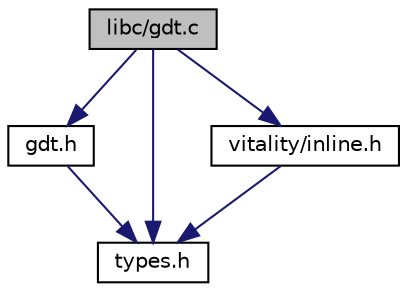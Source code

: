 digraph "libc/gdt.c"
{
  edge [fontname="Helvetica",fontsize="10",labelfontname="Helvetica",labelfontsize="10"];
  node [fontname="Helvetica",fontsize="10",shape=record];
  Node0 [label="libc/gdt.c",height=0.2,width=0.4,color="black", fillcolor="grey75", style="filled", fontcolor="black"];
  Node0 -> Node1 [color="midnightblue",fontsize="10",style="solid",fontname="Helvetica"];
  Node1 [label="gdt.h",height=0.2,width=0.4,color="black", fillcolor="white", style="filled",URL="$a00059.html"];
  Node1 -> Node2 [color="midnightblue",fontsize="10",style="solid",fontname="Helvetica"];
  Node2 [label="types.h",height=0.2,width=0.4,color="black", fillcolor="white", style="filled",URL="$a00092.html"];
  Node0 -> Node3 [color="midnightblue",fontsize="10",style="solid",fontname="Helvetica"];
  Node3 [label="vitality/inline.h",height=0.2,width=0.4,color="black", fillcolor="white", style="filled",URL="$a00104.html"];
  Node3 -> Node2 [color="midnightblue",fontsize="10",style="solid",fontname="Helvetica"];
  Node0 -> Node2 [color="midnightblue",fontsize="10",style="solid",fontname="Helvetica"];
}
